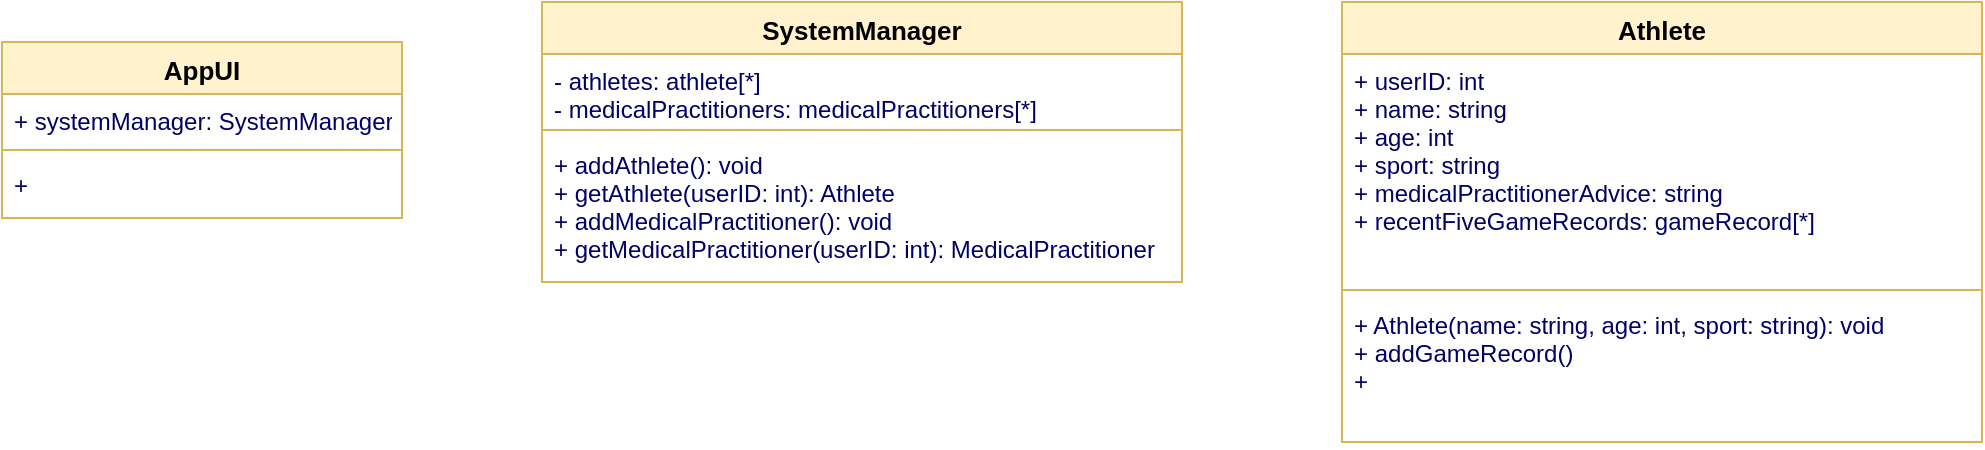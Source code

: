 <mxfile>
    <diagram id="e50d5a8b-f89a-59a1-6115-5f8c8060d788" name="Page-1">
        <mxGraphModel dx="1607" dy="824" grid="1" gridSize="10" guides="1" tooltips="1" connect="1" arrows="1" fold="1" page="1" pageScale="1" pageWidth="1169" pageHeight="827" math="0" shadow="0">
            <root>
                <mxCell id="0"/>
                <mxCell id="1" parent="0"/>
                <mxCell id="41fe28ffb9dbdb2c-22" value="AppUI" style="swimlane;fontStyle=1;align=center;verticalAlign=top;childLayout=stackLayout;horizontal=1;startSize=26;horizontalStack=0;resizeParent=1;resizeParentMax=0;resizeLast=0;collapsible=1;marginBottom=0;swimlaneFillColor=#ffffff;strokeColor=#d6b656;strokeWidth=1;fillColor=#fff2cc;fontSize=13;" parent="1" vertex="1">
                    <mxGeometry x="90" y="220" width="200" height="88" as="geometry"/>
                </mxCell>
                <mxCell id="41fe28ffb9dbdb2c-23" value="+ systemManager: SystemManager" style="text;strokeColor=none;fillColor=none;align=left;verticalAlign=top;spacingLeft=4;spacingRight=4;overflow=hidden;rotatable=0;points=[[0,0.5],[1,0.5]];portConstraint=eastwest;fontColor=#000066;" parent="41fe28ffb9dbdb2c-22" vertex="1">
                    <mxGeometry y="26" width="200" height="24" as="geometry"/>
                </mxCell>
                <mxCell id="41fe28ffb9dbdb2c-24" value="" style="line;strokeWidth=1;fillColor=#fff2cc;align=left;verticalAlign=middle;spacingTop=-1;spacingLeft=3;spacingRight=3;rotatable=0;labelPosition=right;points=[];portConstraint=eastwest;strokeColor=#d6b656;" parent="41fe28ffb9dbdb2c-22" vertex="1">
                    <mxGeometry y="50" width="200" height="8" as="geometry"/>
                </mxCell>
                <mxCell id="41fe28ffb9dbdb2c-25" value="+ " style="text;strokeColor=none;fillColor=none;align=left;verticalAlign=top;spacingLeft=4;spacingRight=4;overflow=hidden;rotatable=0;points=[[0,0.5],[1,0.5]];portConstraint=eastwest;fontColor=#000066;" parent="41fe28ffb9dbdb2c-22" vertex="1">
                    <mxGeometry y="58" width="200" height="30" as="geometry"/>
                </mxCell>
                <mxCell id="5" value="SystemManager" style="swimlane;fontStyle=1;align=center;verticalAlign=top;childLayout=stackLayout;horizontal=1;startSize=26;horizontalStack=0;resizeParent=1;resizeParentMax=0;resizeLast=0;collapsible=1;marginBottom=0;swimlaneFillColor=#ffffff;strokeColor=#d6b656;strokeWidth=1;fillColor=#fff2cc;fontSize=13;" parent="1" vertex="1">
                    <mxGeometry x="360" y="200" width="320" height="140" as="geometry"/>
                </mxCell>
                <mxCell id="6" value="- athletes: athlete[*]&#10;- medicalPractitioners: medicalPractitioners[*]" style="text;strokeColor=none;fillColor=none;align=left;verticalAlign=top;spacingLeft=4;spacingRight=4;overflow=hidden;rotatable=0;points=[[0,0.5],[1,0.5]];portConstraint=eastwest;fontColor=#000066;" parent="5" vertex="1">
                    <mxGeometry y="26" width="320" height="34" as="geometry"/>
                </mxCell>
                <mxCell id="7" value="" style="line;strokeWidth=1;fillColor=#fff2cc;align=left;verticalAlign=middle;spacingTop=-1;spacingLeft=3;spacingRight=3;rotatable=0;labelPosition=right;points=[];portConstraint=eastwest;strokeColor=#d6b656;" parent="5" vertex="1">
                    <mxGeometry y="60" width="320" height="8" as="geometry"/>
                </mxCell>
                <mxCell id="8" value="+ addAthlete(): void&#10;+ getAthlete(userID: int): Athlete&#10;+ addMedicalPractitioner(): void&#10;+ getMedicalPractitioner(userID: int): MedicalPractitioner" style="text;strokeColor=none;fillColor=none;align=left;verticalAlign=top;spacingLeft=4;spacingRight=4;overflow=hidden;rotatable=0;points=[[0,0.5],[1,0.5]];portConstraint=eastwest;fontColor=#000066;" parent="5" vertex="1">
                    <mxGeometry y="68" width="320" height="72" as="geometry"/>
                </mxCell>
                <mxCell id="47" value="Athlete" style="swimlane;fontStyle=1;align=center;verticalAlign=top;childLayout=stackLayout;horizontal=1;startSize=26;horizontalStack=0;resizeParent=1;resizeParentMax=0;resizeLast=0;collapsible=1;marginBottom=0;swimlaneFillColor=#ffffff;strokeColor=#d6b656;strokeWidth=1;fillColor=#fff2cc;fontSize=13;" parent="1" vertex="1">
                    <mxGeometry x="760" y="200" width="320" height="220" as="geometry"/>
                </mxCell>
                <mxCell id="48" value="+ userID: int&#10;+ name: string&#10;+ age: int&#10;+ sport: string&#10;+ medicalPractitionerAdvice: string&#10;+ recentFiveGameRecords: gameRecord[*]" style="text;strokeColor=none;fillColor=none;align=left;verticalAlign=top;spacingLeft=4;spacingRight=4;overflow=hidden;rotatable=0;points=[[0,0.5],[1,0.5]];portConstraint=eastwest;fontColor=#000066;" parent="47" vertex="1">
                    <mxGeometry y="26" width="320" height="114" as="geometry"/>
                </mxCell>
                <mxCell id="49" value="" style="line;strokeWidth=1;fillColor=#fff2cc;align=left;verticalAlign=middle;spacingTop=-1;spacingLeft=3;spacingRight=3;rotatable=0;labelPosition=right;points=[];portConstraint=eastwest;strokeColor=#d6b656;" parent="47" vertex="1">
                    <mxGeometry y="140" width="320" height="8" as="geometry"/>
                </mxCell>
                <mxCell id="50" value="+ Athlete(name: string, age: int, sport: string): void&#10;+ addGameRecord()&#10;+ " style="text;strokeColor=none;fillColor=none;align=left;verticalAlign=top;spacingLeft=4;spacingRight=4;overflow=hidden;rotatable=0;points=[[0,0.5],[1,0.5]];portConstraint=eastwest;fontColor=#000066;" parent="47" vertex="1">
                    <mxGeometry y="148" width="320" height="72" as="geometry"/>
                </mxCell>
            </root>
        </mxGraphModel>
    </diagram>
</mxfile>
